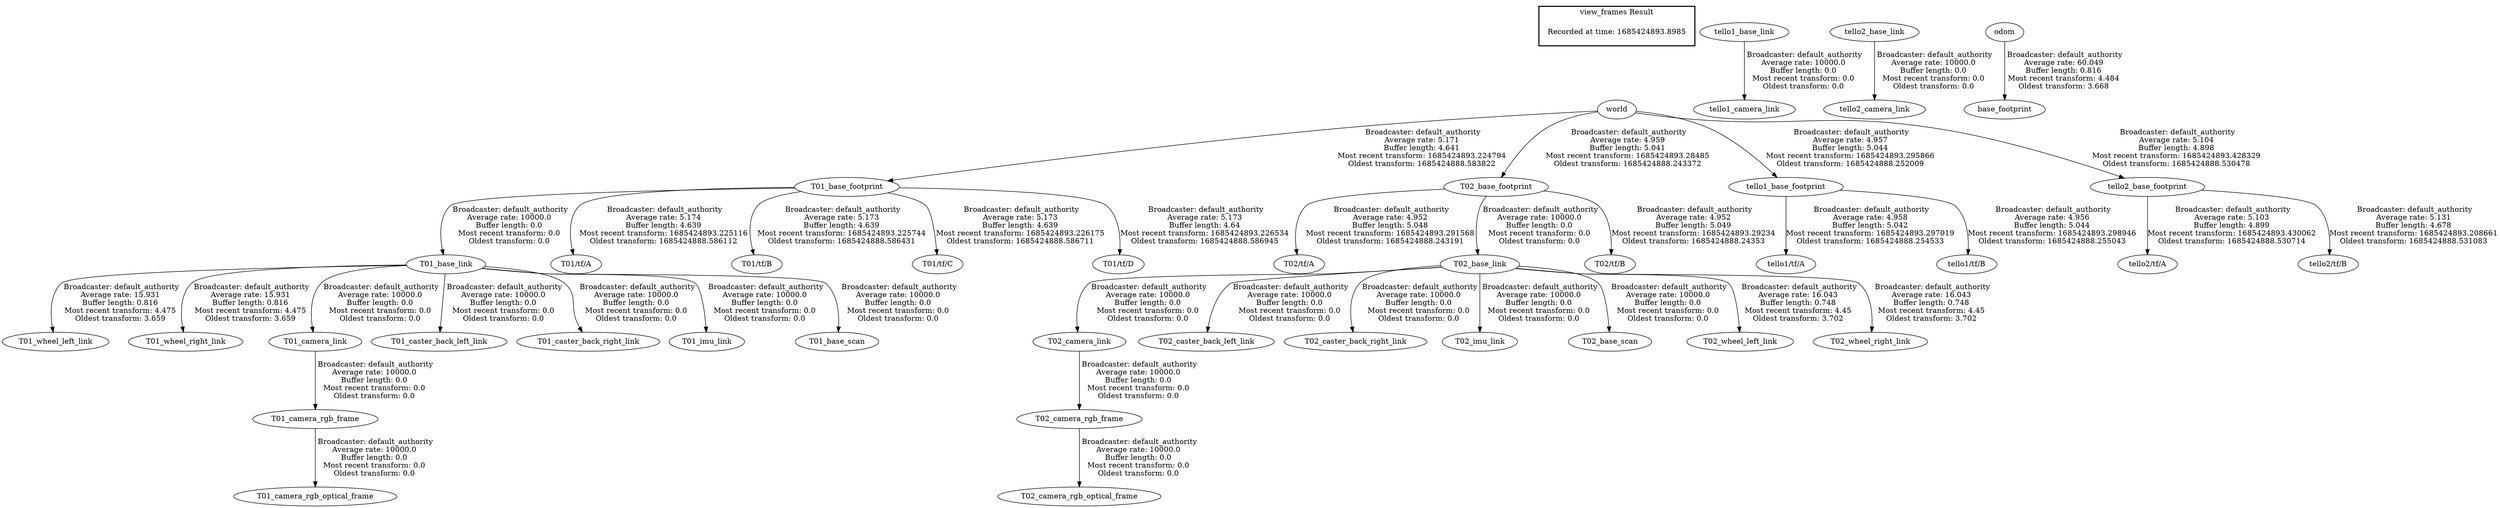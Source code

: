 digraph G {
"T01_base_link" -> "T01_wheel_left_link"[label=" Broadcaster: default_authority\nAverage rate: 15.931\nBuffer length: 0.816\nMost recent transform: 4.475\nOldest transform: 3.659\n"];
"T01_base_footprint" -> "T01_base_link"[label=" Broadcaster: default_authority\nAverage rate: 10000.0\nBuffer length: 0.0\nMost recent transform: 0.0\nOldest transform: 0.0\n"];
"T01_base_link" -> "T01_wheel_right_link"[label=" Broadcaster: default_authority\nAverage rate: 15.931\nBuffer length: 0.816\nMost recent transform: 4.475\nOldest transform: 3.659\n"];
"world" -> "T01_base_footprint"[label=" Broadcaster: default_authority\nAverage rate: 5.171\nBuffer length: 4.641\nMost recent transform: 1685424893.224794\nOldest transform: 1685424888.583822\n"];
"T01_base_link" -> "T01_camera_link"[label=" Broadcaster: default_authority\nAverage rate: 10000.0\nBuffer length: 0.0\nMost recent transform: 0.0\nOldest transform: 0.0\n"];
"T01_camera_link" -> "T01_camera_rgb_frame"[label=" Broadcaster: default_authority\nAverage rate: 10000.0\nBuffer length: 0.0\nMost recent transform: 0.0\nOldest transform: 0.0\n"];
"T01_camera_rgb_frame" -> "T01_camera_rgb_optical_frame"[label=" Broadcaster: default_authority\nAverage rate: 10000.0\nBuffer length: 0.0\nMost recent transform: 0.0\nOldest transform: 0.0\n"];
"T01_base_link" -> "T01_caster_back_left_link"[label=" Broadcaster: default_authority\nAverage rate: 10000.0\nBuffer length: 0.0\nMost recent transform: 0.0\nOldest transform: 0.0\n"];
"T01_base_link" -> "T01_caster_back_right_link"[label=" Broadcaster: default_authority\nAverage rate: 10000.0\nBuffer length: 0.0\nMost recent transform: 0.0\nOldest transform: 0.0\n"];
"T01_base_link" -> "T01_imu_link"[label=" Broadcaster: default_authority\nAverage rate: 10000.0\nBuffer length: 0.0\nMost recent transform: 0.0\nOldest transform: 0.0\n"];
"T01_base_link" -> "T01_base_scan"[label=" Broadcaster: default_authority\nAverage rate: 10000.0\nBuffer length: 0.0\nMost recent transform: 0.0\nOldest transform: 0.0\n"];
"T02_base_footprint" -> "T02/tf/A"[label=" Broadcaster: default_authority\nAverage rate: 4.952\nBuffer length: 5.048\nMost recent transform: 1685424893.291568\nOldest transform: 1685424888.243191\n"];
"world" -> "T02_base_footprint"[label=" Broadcaster: default_authority\nAverage rate: 4.959\nBuffer length: 5.041\nMost recent transform: 1685424893.28485\nOldest transform: 1685424888.243372\n"];
"tello1_base_link" -> "tello1_camera_link"[label=" Broadcaster: default_authority\nAverage rate: 10000.0\nBuffer length: 0.0\nMost recent transform: 0.0\nOldest transform: 0.0\n"];
"T02_base_footprint" -> "T02_base_link"[label=" Broadcaster: default_authority\nAverage rate: 10000.0\nBuffer length: 0.0\nMost recent transform: 0.0\nOldest transform: 0.0\n"];
"T02_base_link" -> "T02_camera_link"[label=" Broadcaster: default_authority\nAverage rate: 10000.0\nBuffer length: 0.0\nMost recent transform: 0.0\nOldest transform: 0.0\n"];
"T02_camera_link" -> "T02_camera_rgb_frame"[label=" Broadcaster: default_authority\nAverage rate: 10000.0\nBuffer length: 0.0\nMost recent transform: 0.0\nOldest transform: 0.0\n"];
"T02_camera_rgb_frame" -> "T02_camera_rgb_optical_frame"[label=" Broadcaster: default_authority\nAverage rate: 10000.0\nBuffer length: 0.0\nMost recent transform: 0.0\nOldest transform: 0.0\n"];
"T02_base_link" -> "T02_caster_back_left_link"[label=" Broadcaster: default_authority\nAverage rate: 10000.0\nBuffer length: 0.0\nMost recent transform: 0.0\nOldest transform: 0.0\n"];
"T02_base_link" -> "T02_caster_back_right_link"[label=" Broadcaster: default_authority\nAverage rate: 10000.0\nBuffer length: 0.0\nMost recent transform: 0.0\nOldest transform: 0.0\n"];
"T02_base_link" -> "T02_imu_link"[label=" Broadcaster: default_authority\nAverage rate: 10000.0\nBuffer length: 0.0\nMost recent transform: 0.0\nOldest transform: 0.0\n"];
"T02_base_link" -> "T02_base_scan"[label=" Broadcaster: default_authority\nAverage rate: 10000.0\nBuffer length: 0.0\nMost recent transform: 0.0\nOldest transform: 0.0\n"];
"T02_base_footprint" -> "T02/tf/B"[label=" Broadcaster: default_authority\nAverage rate: 4.952\nBuffer length: 5.049\nMost recent transform: 1685424893.29234\nOldest transform: 1685424888.24353\n"];
"tello2_base_link" -> "tello2_camera_link"[label=" Broadcaster: default_authority\nAverage rate: 10000.0\nBuffer length: 0.0\nMost recent transform: 0.0\nOldest transform: 0.0\n"];
"odom" -> "base_footprint"[label=" Broadcaster: default_authority\nAverage rate: 60.049\nBuffer length: 0.816\nMost recent transform: 4.484\nOldest transform: 3.668\n"];
"world" -> "tello1_base_footprint"[label=" Broadcaster: default_authority\nAverage rate: 4.957\nBuffer length: 5.044\nMost recent transform: 1685424893.295866\nOldest transform: 1685424888.252009\n"];
"tello1_base_footprint" -> "tello1/tf/A"[label=" Broadcaster: default_authority\nAverage rate: 4.958\nBuffer length: 5.042\nMost recent transform: 1685424893.297019\nOldest transform: 1685424888.254533\n"];
"tello1_base_footprint" -> "tello1/tf/B"[label=" Broadcaster: default_authority\nAverage rate: 4.956\nBuffer length: 5.044\nMost recent transform: 1685424893.298946\nOldest transform: 1685424888.255043\n"];
"world" -> "tello2_base_footprint"[label=" Broadcaster: default_authority\nAverage rate: 5.104\nBuffer length: 4.898\nMost recent transform: 1685424893.428329\nOldest transform: 1685424888.530478\n"];
"tello2_base_footprint" -> "tello2/tf/A"[label=" Broadcaster: default_authority\nAverage rate: 5.103\nBuffer length: 4.899\nMost recent transform: 1685424893.430062\nOldest transform: 1685424888.530714\n"];
"tello2_base_footprint" -> "tello2/tf/B"[label=" Broadcaster: default_authority\nAverage rate: 5.131\nBuffer length: 4.678\nMost recent transform: 1685424893.208661\nOldest transform: 1685424888.531083\n"];
"T01_base_footprint" -> "T01/tf/A"[label=" Broadcaster: default_authority\nAverage rate: 5.174\nBuffer length: 4.639\nMost recent transform: 1685424893.225116\nOldest transform: 1685424888.586112\n"];
"T01_base_footprint" -> "T01/tf/B"[label=" Broadcaster: default_authority\nAverage rate: 5.173\nBuffer length: 4.639\nMost recent transform: 1685424893.225744\nOldest transform: 1685424888.586431\n"];
"T01_base_footprint" -> "T01/tf/C"[label=" Broadcaster: default_authority\nAverage rate: 5.173\nBuffer length: 4.639\nMost recent transform: 1685424893.226175\nOldest transform: 1685424888.586711\n"];
"T01_base_footprint" -> "T01/tf/D"[label=" Broadcaster: default_authority\nAverage rate: 5.173\nBuffer length: 4.64\nMost recent transform: 1685424893.226534\nOldest transform: 1685424888.586945\n"];
"T02_base_link" -> "T02_wheel_left_link"[label=" Broadcaster: default_authority\nAverage rate: 16.043\nBuffer length: 0.748\nMost recent transform: 4.45\nOldest transform: 3.702\n"];
"T02_base_link" -> "T02_wheel_right_link"[label=" Broadcaster: default_authority\nAverage rate: 16.043\nBuffer length: 0.748\nMost recent transform: 4.45\nOldest transform: 3.702\n"];
edge [style=invis];
 subgraph cluster_legend { style=bold; color=black; label ="view_frames Result";
"Recorded at time: 1685424893.8985"[ shape=plaintext ] ;
}->"world";
}